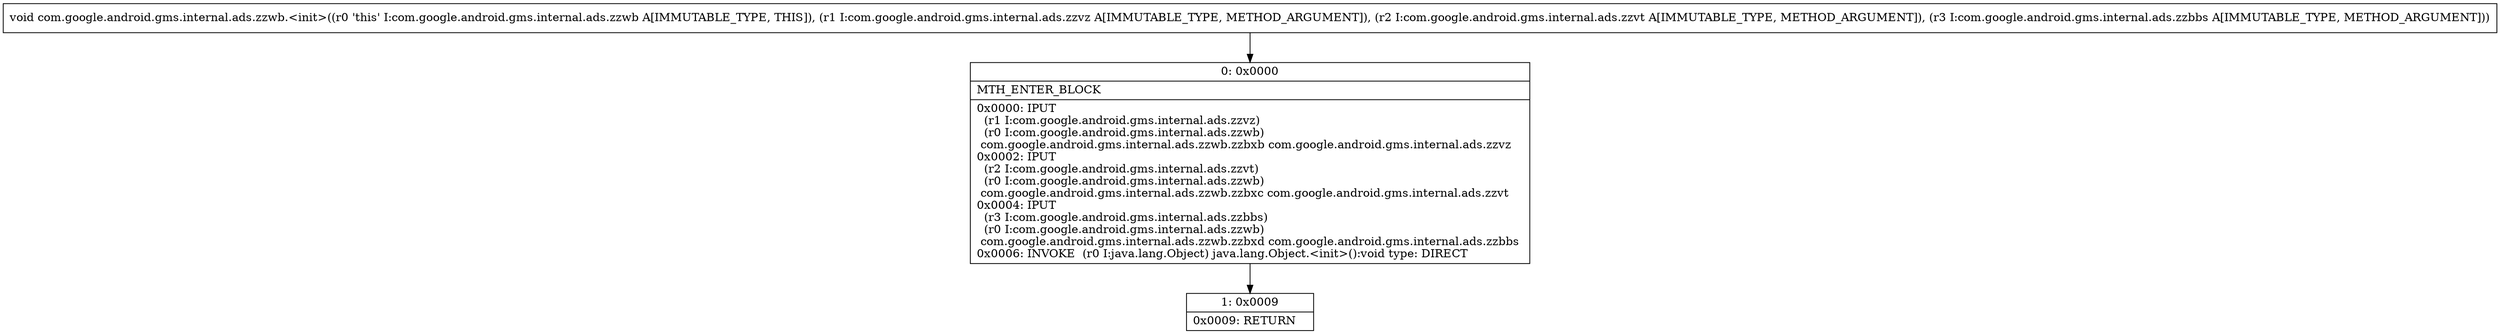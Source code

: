 digraph "CFG forcom.google.android.gms.internal.ads.zzwb.\<init\>(Lcom\/google\/android\/gms\/internal\/ads\/zzvz;Lcom\/google\/android\/gms\/internal\/ads\/zzvt;Lcom\/google\/android\/gms\/internal\/ads\/zzbbs;)V" {
Node_0 [shape=record,label="{0\:\ 0x0000|MTH_ENTER_BLOCK\l|0x0000: IPUT  \l  (r1 I:com.google.android.gms.internal.ads.zzvz)\l  (r0 I:com.google.android.gms.internal.ads.zzwb)\l com.google.android.gms.internal.ads.zzwb.zzbxb com.google.android.gms.internal.ads.zzvz \l0x0002: IPUT  \l  (r2 I:com.google.android.gms.internal.ads.zzvt)\l  (r0 I:com.google.android.gms.internal.ads.zzwb)\l com.google.android.gms.internal.ads.zzwb.zzbxc com.google.android.gms.internal.ads.zzvt \l0x0004: IPUT  \l  (r3 I:com.google.android.gms.internal.ads.zzbbs)\l  (r0 I:com.google.android.gms.internal.ads.zzwb)\l com.google.android.gms.internal.ads.zzwb.zzbxd com.google.android.gms.internal.ads.zzbbs \l0x0006: INVOKE  (r0 I:java.lang.Object) java.lang.Object.\<init\>():void type: DIRECT \l}"];
Node_1 [shape=record,label="{1\:\ 0x0009|0x0009: RETURN   \l}"];
MethodNode[shape=record,label="{void com.google.android.gms.internal.ads.zzwb.\<init\>((r0 'this' I:com.google.android.gms.internal.ads.zzwb A[IMMUTABLE_TYPE, THIS]), (r1 I:com.google.android.gms.internal.ads.zzvz A[IMMUTABLE_TYPE, METHOD_ARGUMENT]), (r2 I:com.google.android.gms.internal.ads.zzvt A[IMMUTABLE_TYPE, METHOD_ARGUMENT]), (r3 I:com.google.android.gms.internal.ads.zzbbs A[IMMUTABLE_TYPE, METHOD_ARGUMENT])) }"];
MethodNode -> Node_0;
Node_0 -> Node_1;
}

